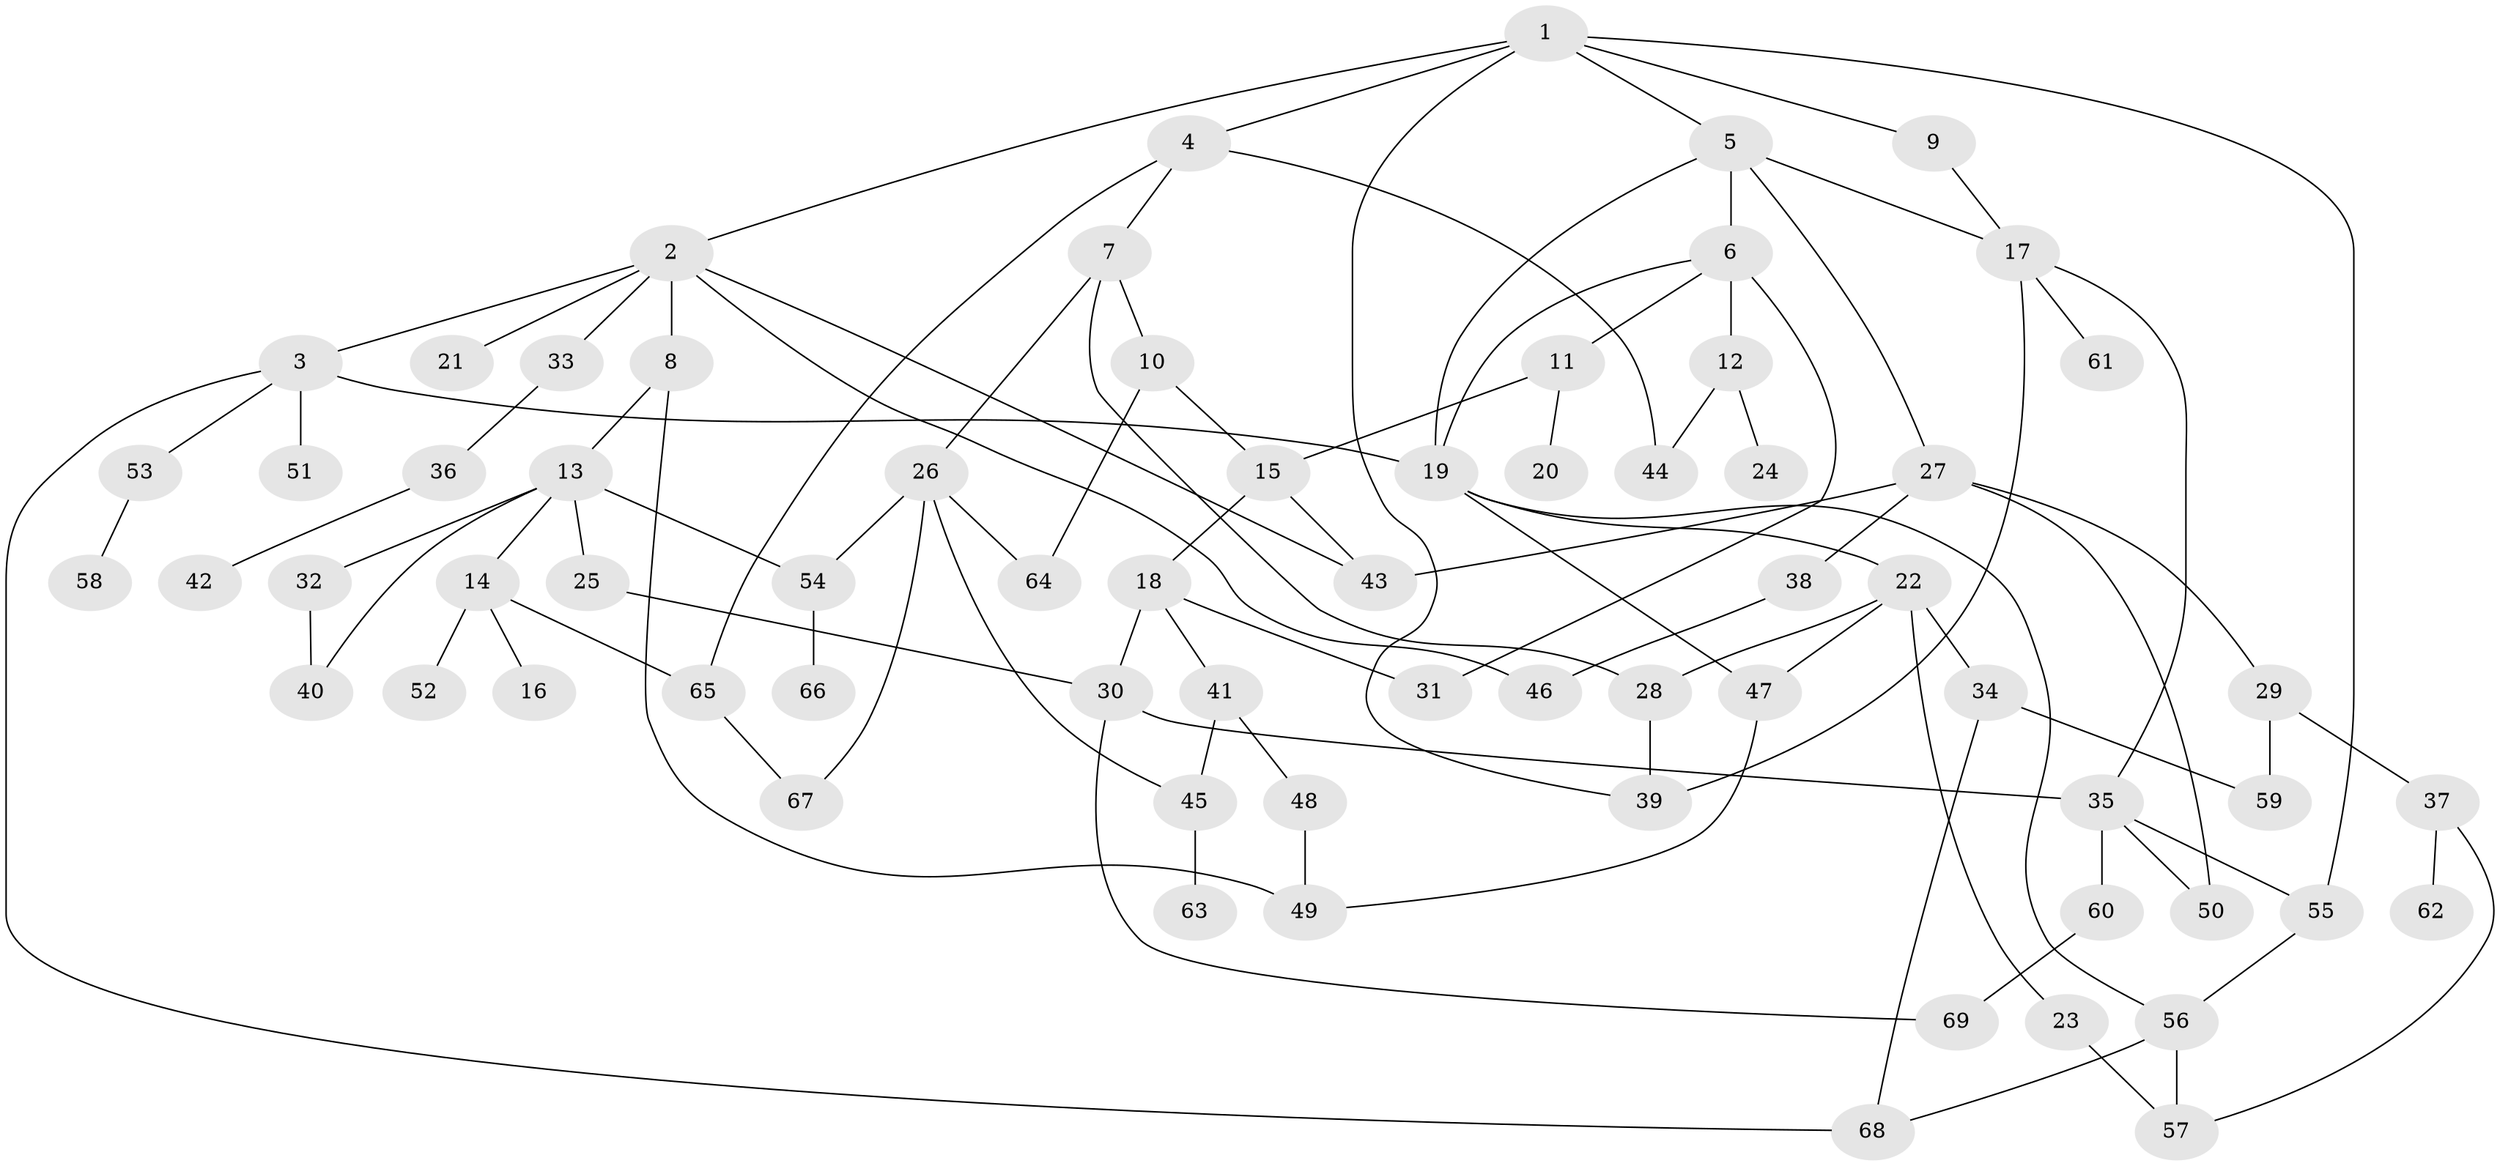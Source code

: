 // Generated by graph-tools (version 1.1) at 2025/01/03/09/25 03:01:04]
// undirected, 69 vertices, 100 edges
graph export_dot {
graph [start="1"]
  node [color=gray90,style=filled];
  1;
  2;
  3;
  4;
  5;
  6;
  7;
  8;
  9;
  10;
  11;
  12;
  13;
  14;
  15;
  16;
  17;
  18;
  19;
  20;
  21;
  22;
  23;
  24;
  25;
  26;
  27;
  28;
  29;
  30;
  31;
  32;
  33;
  34;
  35;
  36;
  37;
  38;
  39;
  40;
  41;
  42;
  43;
  44;
  45;
  46;
  47;
  48;
  49;
  50;
  51;
  52;
  53;
  54;
  55;
  56;
  57;
  58;
  59;
  60;
  61;
  62;
  63;
  64;
  65;
  66;
  67;
  68;
  69;
  1 -- 2;
  1 -- 4;
  1 -- 5;
  1 -- 9;
  1 -- 55;
  1 -- 39;
  2 -- 3;
  2 -- 8;
  2 -- 21;
  2 -- 33;
  2 -- 46;
  2 -- 43;
  3 -- 51;
  3 -- 53;
  3 -- 68;
  3 -- 19;
  4 -- 7;
  4 -- 44;
  4 -- 65;
  5 -- 6;
  5 -- 17;
  5 -- 27;
  5 -- 19;
  6 -- 11;
  6 -- 12;
  6 -- 19;
  6 -- 31;
  7 -- 10;
  7 -- 26;
  7 -- 28;
  8 -- 13;
  8 -- 49;
  9 -- 17;
  10 -- 64;
  10 -- 15;
  11 -- 15;
  11 -- 20;
  12 -- 24;
  12 -- 44;
  13 -- 14;
  13 -- 25;
  13 -- 32;
  13 -- 54;
  13 -- 40;
  14 -- 16;
  14 -- 52;
  14 -- 65;
  15 -- 18;
  15 -- 43;
  17 -- 39;
  17 -- 61;
  17 -- 35;
  18 -- 30;
  18 -- 31;
  18 -- 41;
  19 -- 22;
  19 -- 56;
  19 -- 47;
  22 -- 23;
  22 -- 34;
  22 -- 47;
  22 -- 28;
  23 -- 57;
  25 -- 30;
  26 -- 45;
  26 -- 67;
  26 -- 54;
  26 -- 64;
  27 -- 29;
  27 -- 38;
  27 -- 50;
  27 -- 43;
  28 -- 39;
  29 -- 37;
  29 -- 59;
  30 -- 35;
  30 -- 69;
  32 -- 40;
  33 -- 36;
  34 -- 68;
  34 -- 59;
  35 -- 60;
  35 -- 55;
  35 -- 50;
  36 -- 42;
  37 -- 62;
  37 -- 57;
  38 -- 46;
  41 -- 48;
  41 -- 45;
  45 -- 63;
  47 -- 49;
  48 -- 49;
  53 -- 58;
  54 -- 66;
  55 -- 56;
  56 -- 57;
  56 -- 68;
  60 -- 69;
  65 -- 67;
}
